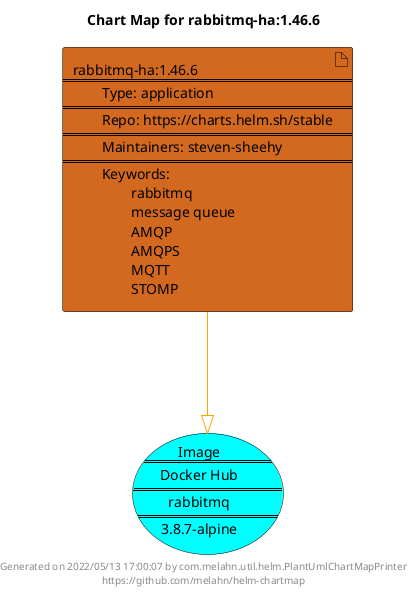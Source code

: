@startuml
skinparam linetype ortho
skinparam backgroundColor white
skinparam usecaseBorderColor black
skinparam usecaseArrowColor LightSlateGray
skinparam artifactBorderColor black
skinparam artifactArrowColor LightSlateGray

title Chart Map for rabbitmq-ha:1.46.6

'There is one referenced Helm Chart
artifact "rabbitmq-ha:1.46.6\n====\n\tType: application\n====\n\tRepo: https://charts.helm.sh/stable\n====\n\tMaintainers: steven-sheehy\n====\n\tKeywords: \n\t\trabbitmq\n\t\tmessage queue\n\t\tAMQP\n\t\tAMQPS\n\t\tMQTT\n\t\tSTOMP" as rabbitmq_ha_1_46_6 #Chocolate

'There is one referenced Docker Image
usecase "Image\n====\nDocker Hub\n====\nrabbitmq\n====\n3.8.7-alpine" as rabbitmq_3_8_7_alpine #Aqua

'Chart Dependencies
rabbitmq_ha_1_46_6--[#orange]-|>rabbitmq_3_8_7_alpine

center footer Generated on 2022/05/13 17:00:07 by com.melahn.util.helm.PlantUmlChartMapPrinter\nhttps://github.com/melahn/helm-chartmap
@enduml
